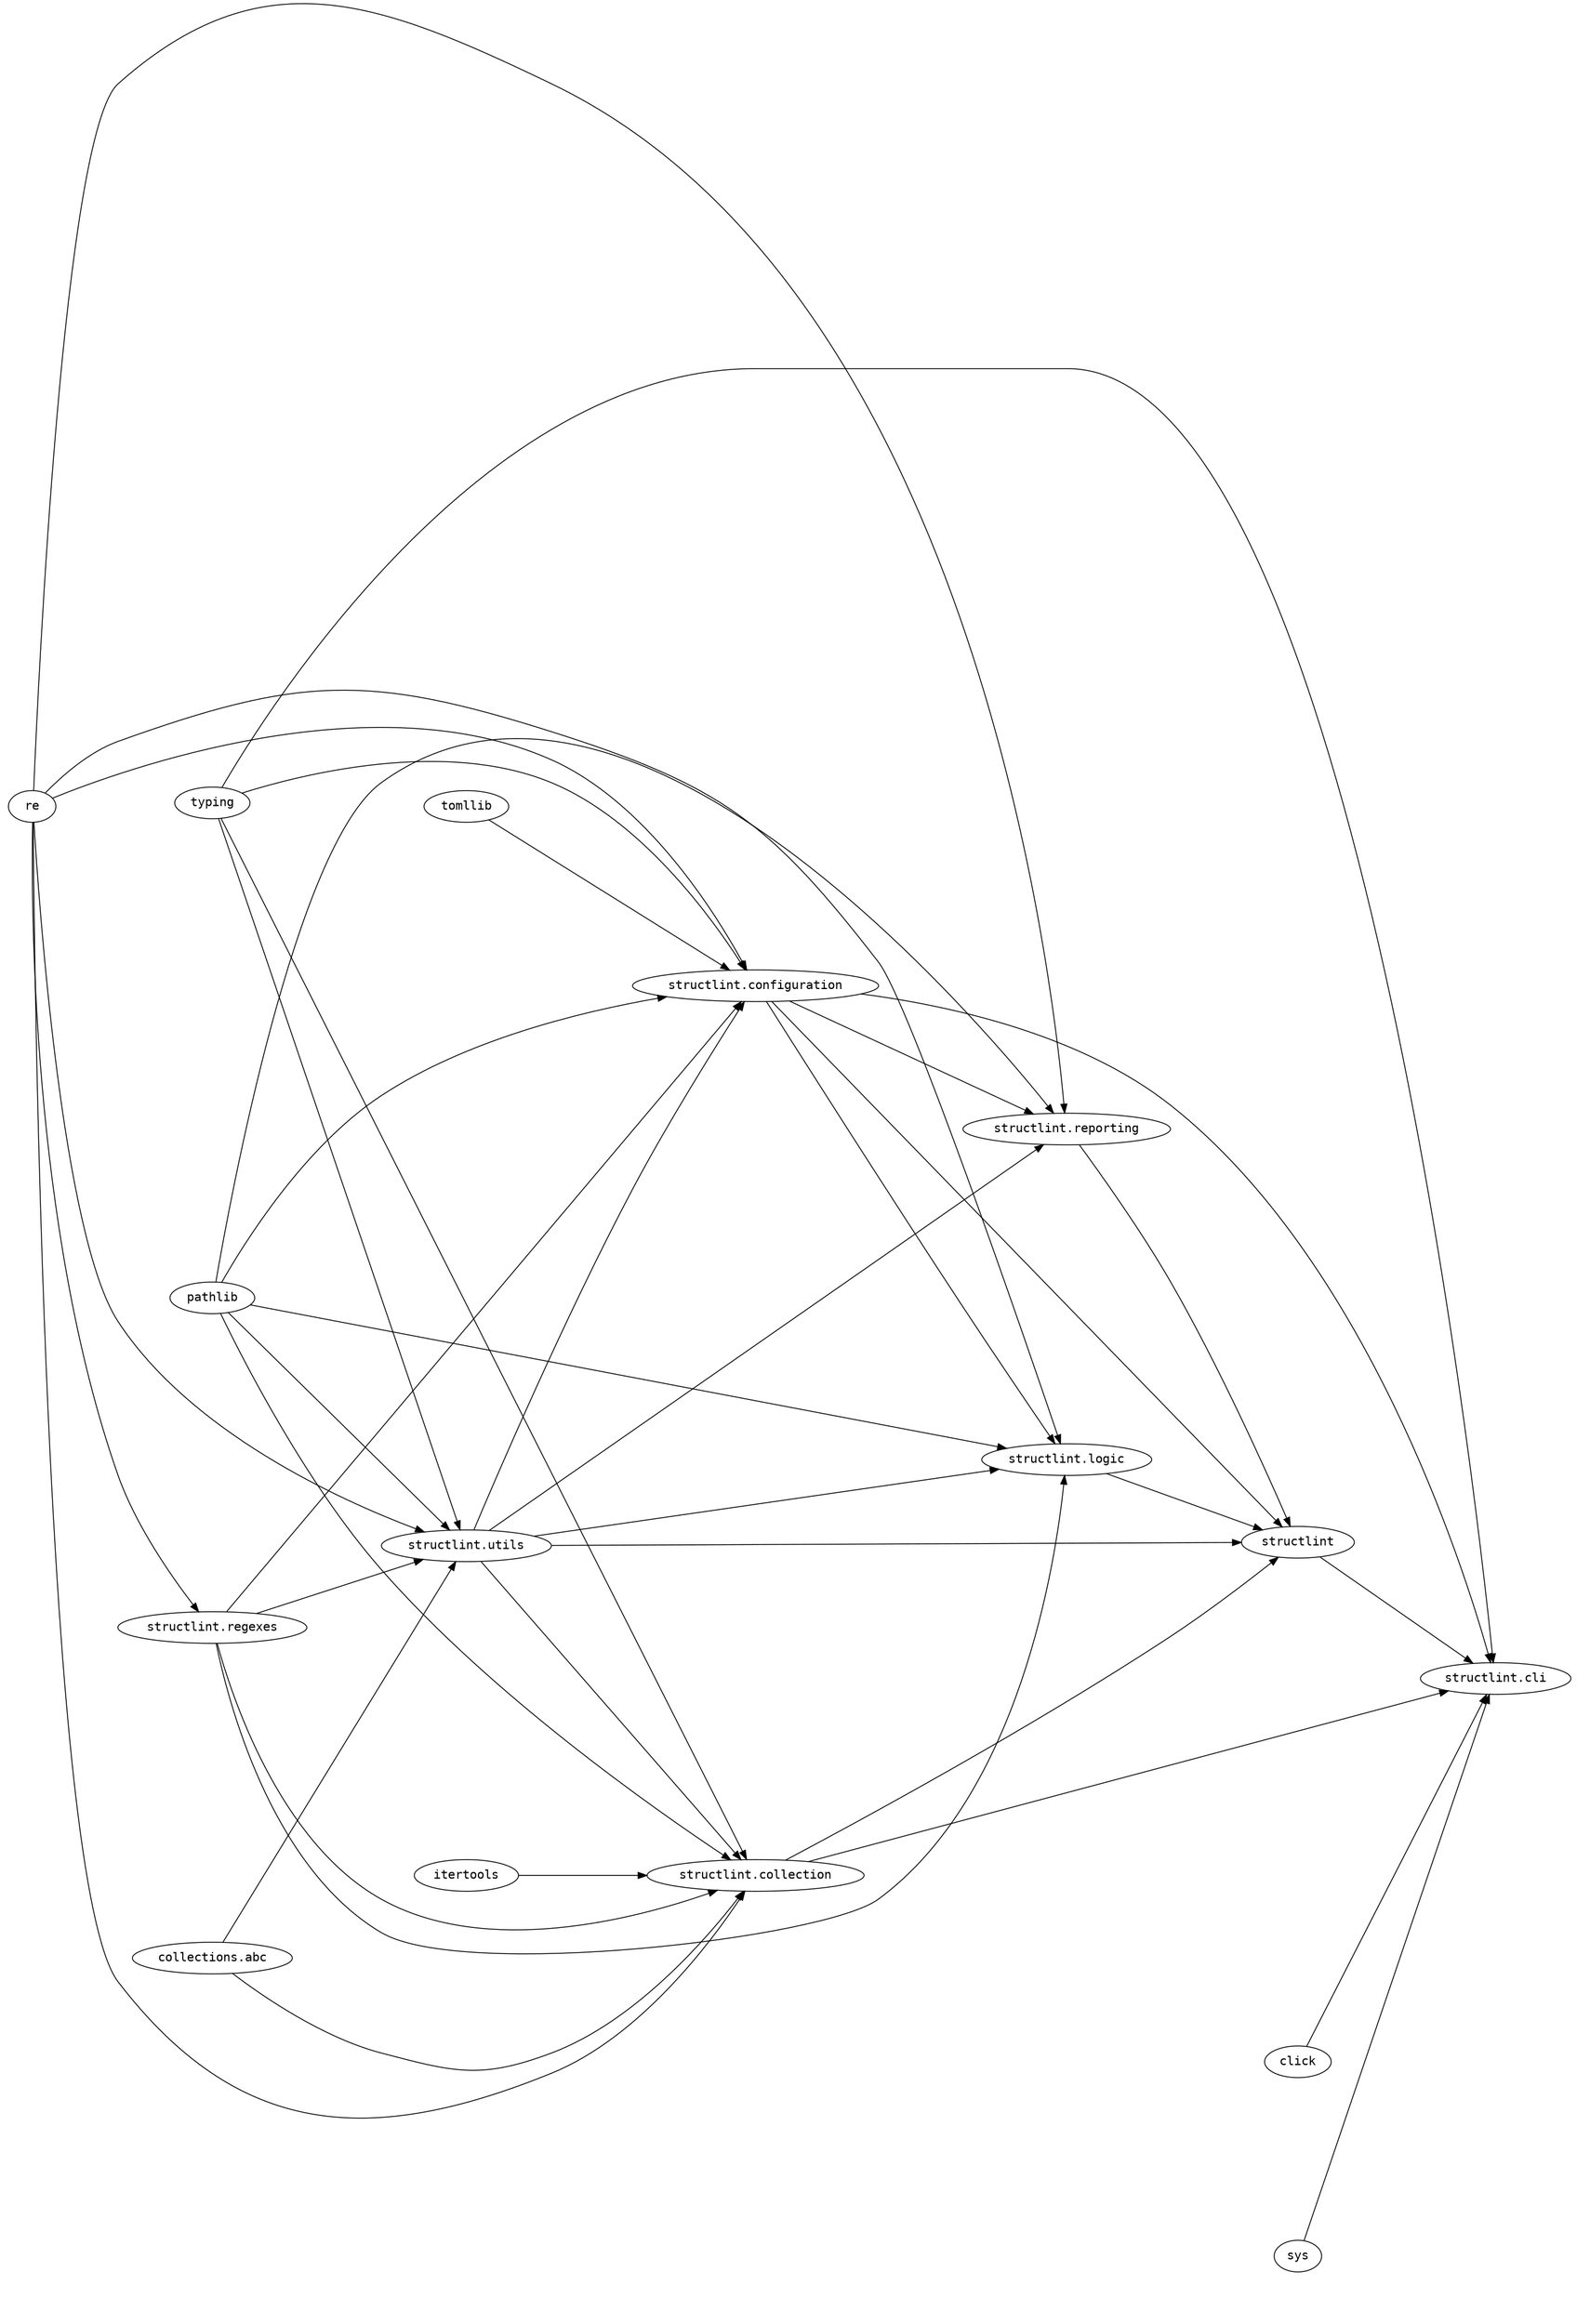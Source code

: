 
# This file was generated by snakefood3.

strict digraph "dependencies" {
    graph [
            rankdir="LR",
            overlap="scale",
            ratio="fill",
            fontsize="16",
            size="25,25!",
            dpi="50",
            clusterrank="local"
        ]
    
       node [
            fontsize=14
            shape=ellipse
            fontname=Consolas
       ];
    "typing" -> "structlint.configuration"
    "structlint.utils" -> "structlint.configuration"
    "re" -> "structlint.configuration"
    "structlint.regexes" -> "structlint.configuration"
    "tomllib" -> "structlint.configuration"
    "pathlib" -> "structlint.configuration"
    "structlint.utils" -> "structlint.logic"
    "re" -> "structlint.logic"
    "structlint.regexes" -> "structlint.logic"
    "structlint.configuration" -> "structlint.logic"
    "pathlib" -> "structlint.logic"
    "structlint.utils" -> "structlint.reporting"
    "re" -> "structlint.reporting"
    "structlint.configuration" -> "structlint.reporting"
    "pathlib" -> "structlint.reporting"
    "typing" -> "structlint.collection"
    "itertools" -> "structlint.collection"
    "collections.abc" -> "structlint.collection"
    "structlint.utils" -> "structlint.collection"
    "re" -> "structlint.collection"
    "structlint.regexes" -> "structlint.collection"
    "pathlib" -> "structlint.collection"
    "re" -> "structlint.regexes"
    "typing" -> "structlint.cli"
    "click" -> "structlint.cli"
    "sys" -> "structlint.cli"
    "structlint" -> "structlint.cli"
    "structlint.configuration" -> "structlint.cli"
    "structlint.collection" -> "structlint.cli"
    "typing" -> "structlint.utils"
    "collections.abc" -> "structlint.utils"
    "re" -> "structlint.utils"
    "structlint.regexes" -> "structlint.utils"
    "pathlib" -> "structlint.utils"
    "structlint.reporting" -> "structlint"
    "structlint.utils" -> "structlint"
    "structlint.logic" -> "structlint"
    "structlint.configuration" -> "structlint"
    "structlint.collection" -> "structlint"
}

